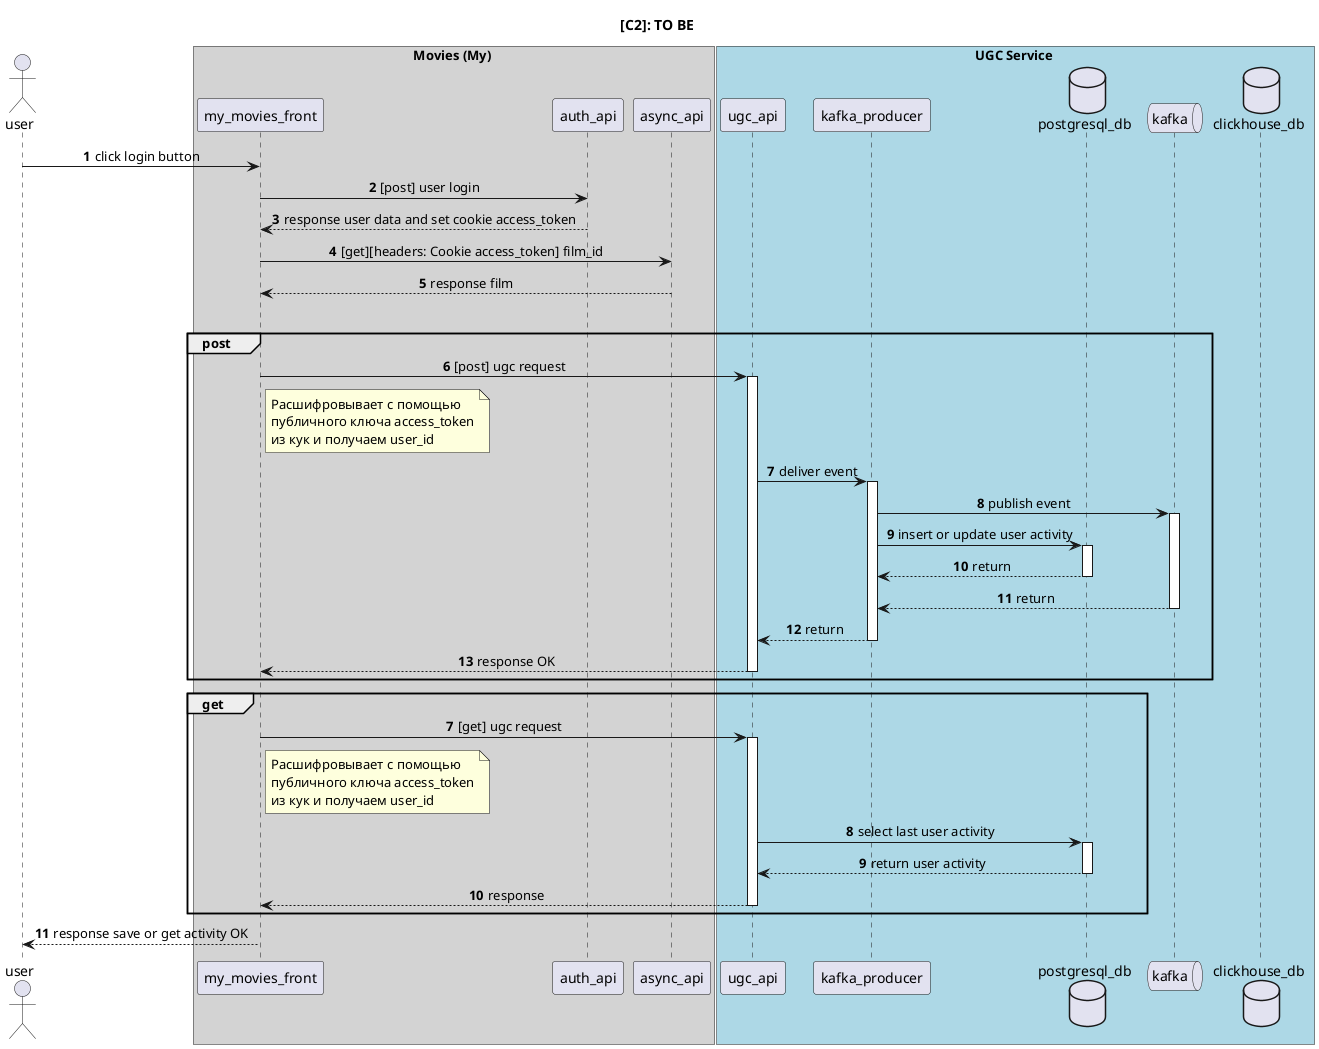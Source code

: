 @startuml

title [C2]: TO BE

autonumber
skinparam sequenceMessageAlign center

actor user as user

box Movies (My) #LightGray
participant my_movies_front as my_movies_front
participant auth_api as auth_api
participant async_api as async_api
end box

user -> my_movies_front : click login button
my_movies_front -> auth_api : [post] user login
my_movies_front <-- auth_api: response user data and set cookie access_token
my_movies_front -> async_api : [get][headers: Cookie access_token] film_id
my_movies_front <-- async_api: response film

|||

box UGC Service #lightBlue
participant ugc_api as ugc_api
participant kafka_producer as kafka_producer
database postgresql_db as postgresql_db
queue kafka as kafka
database clickhouse_db as clickhouse_db
end box

autonumber 6
group post
my_movies_front -> ugc_api: [post] ugc request
note right of my_movies_front
Расшифровывает с помощью
публичного ключа access_token
из кук и получаем user_id
end note
activate ugc_api
ugc_api -> kafka_producer: deliver event
activate kafka_producer
kafka_producer -> kafka: publish event
activate kafka
kafka_producer -> postgresql_db: insert or update user activity
activate postgresql_db
kafka_producer <-- postgresql_db: return
deactivate postgresql_db
kafka_producer <-- kafka: return
deactivate kafka
ugc_api <-- kafka_producer: return
deactivate kafka_producer
my_movies_front <-- ugc_api: response OK
deactivate ugc_api
end

autonumber 7
group get
my_movies_front -> ugc_api: [get] ugc request
note right of my_movies_front
Расшифровывает с помощью
публичного ключа access_token
из кук и получаем user_id
end note
activate ugc_api
ugc_api -> postgresql_db: select last user activity
activate postgresql_db
ugc_api <-- postgresql_db: return user activity
deactivate postgresql_db
my_movies_front <-- ugc_api: response
deactivate ugc_api
end

user <-- my_movies_front: response save or get activity OK

@enduml
